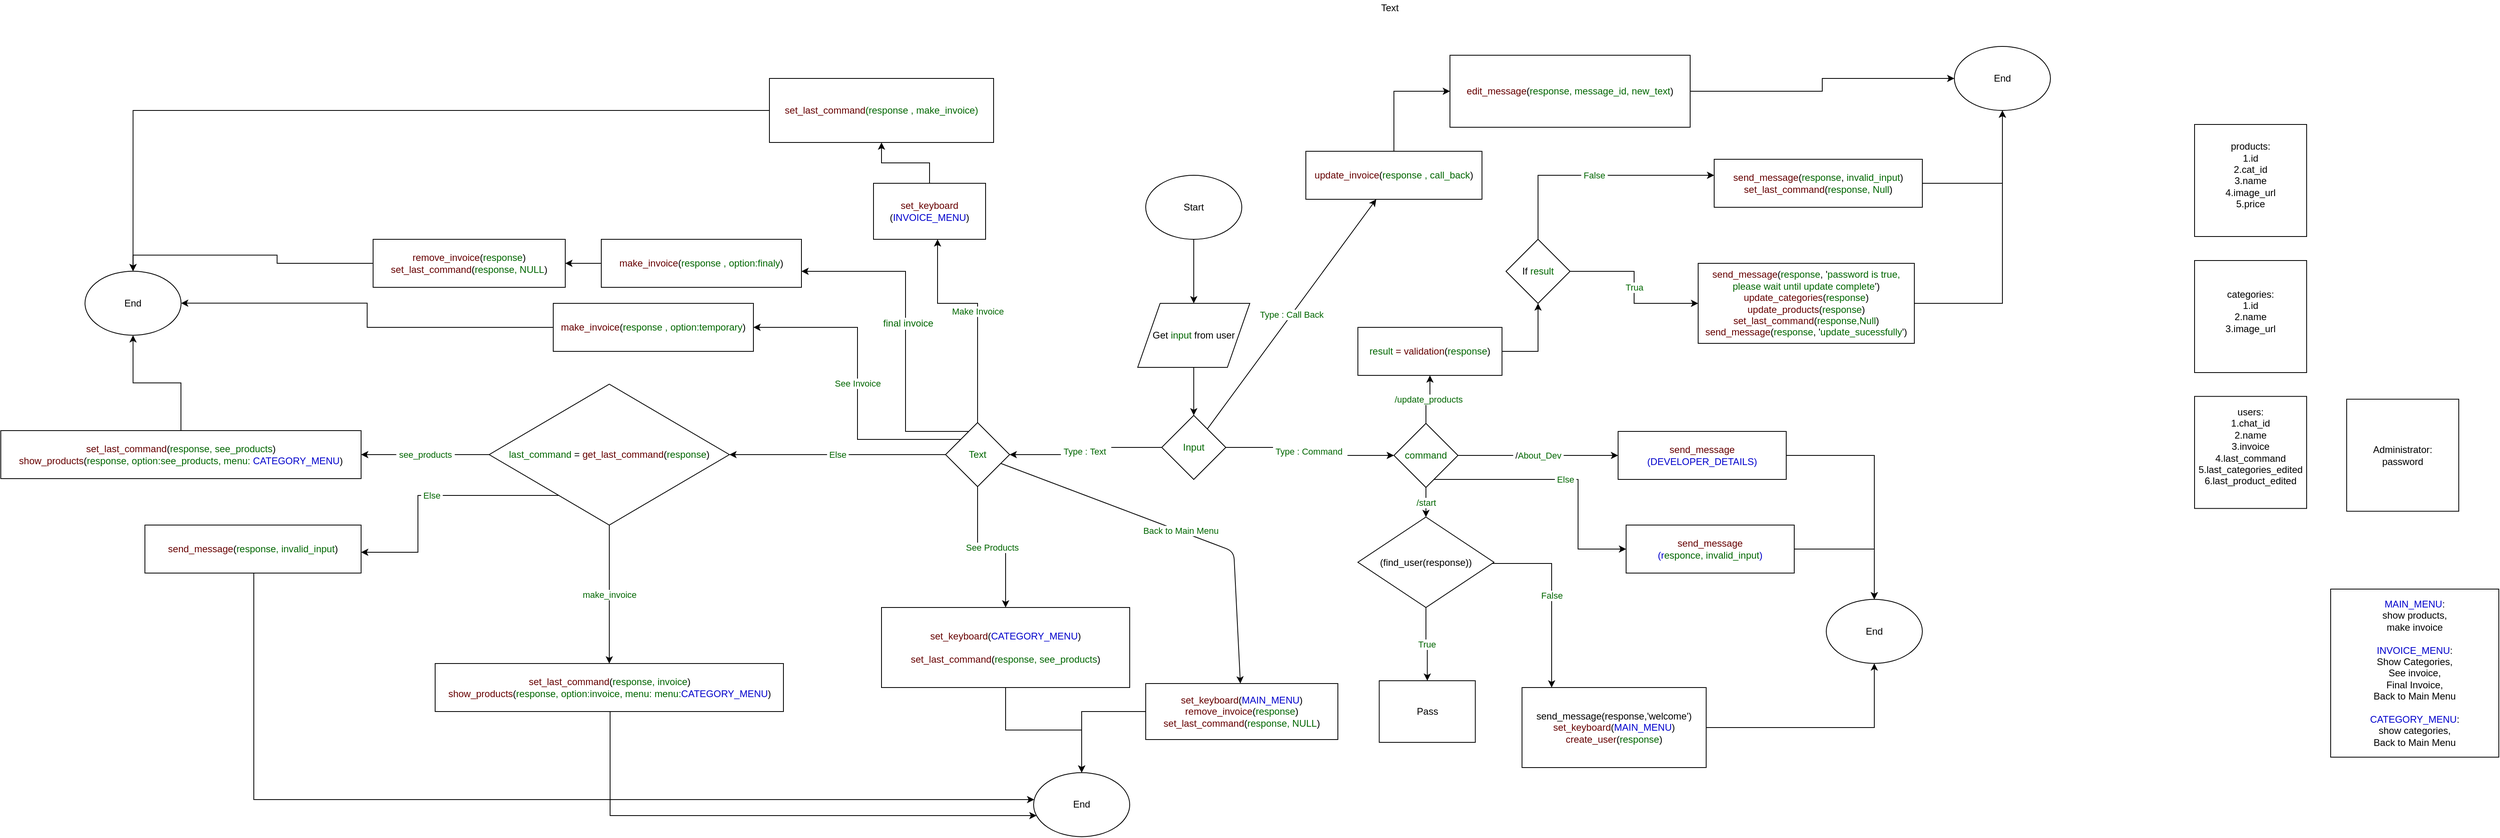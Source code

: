 <mxfile version="10.4.8" type="github"><diagram id="6a731a19-8d31-9384-78a2-239565b7b9f0" name="Page-1"><mxGraphModel dx="4026" dy="1572" grid="1" gridSize="10" guides="1" tooltips="1" connect="1" arrows="1" fold="1" page="1" pageScale="1" pageWidth="1169" pageHeight="827" background="#ffffff" math="0" shadow="0"><root><mxCell id="0"/><mxCell id="1" parent="0"/><mxCell id="oH4PkxtJo_DGUYvKG8xN-62" value="" style="edgeStyle=orthogonalEdgeStyle;rounded=0;orthogonalLoop=1;jettySize=auto;html=1;entryX=0.5;entryY=0;entryDx=0;entryDy=0;" parent="1" source="oH4PkxtJo_DGUYvKG8xN-56" target="oH4PkxtJo_DGUYvKG8xN-63" edge="1"><mxGeometry relative="1" as="geometry"><mxPoint x="120" y="170" as="targetPoint"/></mxGeometry></mxCell><mxCell id="oH4PkxtJo_DGUYvKG8xN-56" value="Start" style="ellipse;whiteSpace=wrap;html=1;" parent="1" vertex="1"><mxGeometry x="70" y="40" width="120" height="80" as="geometry"/></mxCell><mxCell id="oH4PkxtJo_DGUYvKG8xN-58" value="products:&lt;br&gt;1.id&lt;br&gt;2.cat_id&lt;br&gt;3.name&lt;br&gt;4.image_url&lt;br&gt;5.price&lt;br&gt;&lt;br&gt;" style="whiteSpace=wrap;html=1;aspect=fixed;" parent="1" vertex="1"><mxGeometry x="1380" y="-23.5" width="140" height="140" as="geometry"/></mxCell><mxCell id="oH4PkxtJo_DGUYvKG8xN-59" value="categories:&lt;br&gt;1.id&lt;br&gt;2.name&lt;br&gt;3.image_url&lt;br&gt;&lt;br&gt;" style="whiteSpace=wrap;html=1;aspect=fixed;" parent="1" vertex="1"><mxGeometry x="1380" y="146.5" width="140" height="140" as="geometry"/></mxCell><mxCell id="oH4PkxtJo_DGUYvKG8xN-60" value="users:&lt;br&gt;1.chat_id&lt;br&gt;2.name&lt;br&gt;3.invoice&lt;br&gt;4.last_command&lt;br&gt;5.last_categories_edited&lt;br&gt;6.last_product_edited&lt;br&gt;&lt;br&gt;" style="whiteSpace=wrap;html=1;aspect=fixed;" parent="1" vertex="1"><mxGeometry x="1380" y="316.265" width="140" height="140" as="geometry"/></mxCell><mxCell id="oH4PkxtJo_DGUYvKG8xN-66" value="" style="edgeStyle=orthogonalEdgeStyle;rounded=0;orthogonalLoop=1;jettySize=auto;html=1;" parent="1" source="oH4PkxtJo_DGUYvKG8xN-63" target="oH4PkxtJo_DGUYvKG8xN-64" edge="1"><mxGeometry relative="1" as="geometry"/></mxCell><mxCell id="oH4PkxtJo_DGUYvKG8xN-63" value="Get &lt;font color=&quot;#006600&quot;&gt;input&lt;/font&gt; from user" style="shape=parallelogram;perimeter=parallelogramPerimeter;whiteSpace=wrap;html=1;" parent="1" vertex="1"><mxGeometry x="60" y="200" width="140" height="80" as="geometry"/></mxCell><mxCell id="oH4PkxtJo_DGUYvKG8xN-67" value="&lt;font color=&quot;#006600&quot;&gt;&amp;nbsp;Type : Command&amp;nbsp;&amp;nbsp;&lt;/font&gt;" style="edgeStyle=orthogonalEdgeStyle;rounded=0;orthogonalLoop=1;jettySize=auto;html=1;" parent="1" source="oH4PkxtJo_DGUYvKG8xN-64" target="oH4PkxtJo_DGUYvKG8xN-76" edge="1"><mxGeometry relative="1" as="geometry"><mxPoint x="370" y="389.571" as="targetPoint"/></mxGeometry></mxCell><mxCell id="oH4PkxtJo_DGUYvKG8xN-71" value="&lt;font color=&quot;#006600&quot;&gt;&amp;nbsp;Type :&amp;nbsp;Text&amp;nbsp;&amp;nbsp;&lt;/font&gt;" style="edgeStyle=orthogonalEdgeStyle;rounded=0;orthogonalLoop=1;jettySize=auto;html=1;" parent="1" source="oH4PkxtJo_DGUYvKG8xN-64" target="oH4PkxtJo_DGUYvKG8xN-85" edge="1"><mxGeometry relative="1" as="geometry"><mxPoint x="10" y="380" as="targetPoint"/></mxGeometry></mxCell><mxCell id="oH4PkxtJo_DGUYvKG8xN-64" value="&lt;font color=&quot;#006600&quot;&gt;Input&lt;/font&gt;" style="rhombus;whiteSpace=wrap;html=1;" parent="1" vertex="1"><mxGeometry x="90" y="340" width="80" height="80" as="geometry"/></mxCell><mxCell id="oH4PkxtJo_DGUYvKG8xN-79" value="&lt;font color=&quot;#006600&quot;&gt;&amp;nbsp;/start&amp;nbsp;&lt;/font&gt;" style="edgeStyle=orthogonalEdgeStyle;rounded=0;orthogonalLoop=1;jettySize=auto;html=1;entryX=0.5;entryY=0;entryDx=0;entryDy=0;" parent="1" source="oH4PkxtJo_DGUYvKG8xN-76" target="bCrek6CM6kW2tsFo_yDu-50" edge="1"><mxGeometry relative="1" as="geometry"><mxPoint x="420" y="550" as="targetPoint"/></mxGeometry></mxCell><mxCell id="oH4PkxtJo_DGUYvKG8xN-83" value="&amp;nbsp;/&lt;font color=&quot;#006600&quot;&gt;About_Dev&lt;/font&gt;&amp;nbsp;" style="edgeStyle=orthogonalEdgeStyle;rounded=0;orthogonalLoop=1;jettySize=auto;html=1;strokeColor=#000000;" parent="1" source="oH4PkxtJo_DGUYvKG8xN-76" target="oH4PkxtJo_DGUYvKG8xN-84" edge="1"><mxGeometry relative="1" as="geometry"><mxPoint x="540" y="390.0" as="targetPoint"/></mxGeometry></mxCell><mxCell id="bCrek6CM6kW2tsFo_yDu-3" value="&lt;font color=&quot;#006600&quot;&gt;/update_products&lt;/font&gt;" style="edgeStyle=orthogonalEdgeStyle;rounded=0;orthogonalLoop=1;jettySize=auto;html=1;strokeColor=#000000;" edge="1" parent="1" source="oH4PkxtJo_DGUYvKG8xN-76" target="bCrek6CM6kW2tsFo_yDu-5"><mxGeometry relative="1" as="geometry"><mxPoint x="420" y="270" as="targetPoint"/></mxGeometry></mxCell><mxCell id="bCrek6CM6kW2tsFo_yDu-26" value="&amp;nbsp;&lt;font color=&quot;#006600&quot;&gt;Else&lt;/font&gt;&amp;nbsp;" style="edgeStyle=orthogonalEdgeStyle;rounded=0;orthogonalLoop=1;jettySize=auto;html=1;strokeColor=#000000;" edge="1" parent="1" source="oH4PkxtJo_DGUYvKG8xN-76" target="bCrek6CM6kW2tsFo_yDu-27"><mxGeometry relative="1" as="geometry"><mxPoint x="660" y="500" as="targetPoint"/><Array as="points"><mxPoint x="610" y="420"/><mxPoint x="610" y="507"/></Array></mxGeometry></mxCell><mxCell id="oH4PkxtJo_DGUYvKG8xN-76" value="&lt;font color=&quot;#006600&quot;&gt;command&lt;/font&gt;" style="rhombus;whiteSpace=wrap;html=1;" parent="1" vertex="1"><mxGeometry x="380" y="350" width="80" height="80" as="geometry"/></mxCell><mxCell id="bCrek6CM6kW2tsFo_yDu-43" style="edgeStyle=orthogonalEdgeStyle;rounded=0;orthogonalLoop=1;jettySize=auto;html=1;strokeColor=#000000;" edge="1" parent="1" source="bCrek6CM6kW2tsFo_yDu-53" target="bCrek6CM6kW2tsFo_yDu-42"><mxGeometry relative="1" as="geometry"><mxPoint x="790" y="709.667" as="sourcePoint"/></mxGeometry></mxCell><mxCell id="bCrek6CM6kW2tsFo_yDu-45" style="edgeStyle=orthogonalEdgeStyle;rounded=0;orthogonalLoop=1;jettySize=auto;html=1;strokeColor=#000000;" edge="1" parent="1" source="oH4PkxtJo_DGUYvKG8xN-84" target="bCrek6CM6kW2tsFo_yDu-42"><mxGeometry relative="1" as="geometry"/></mxCell><mxCell id="oH4PkxtJo_DGUYvKG8xN-84" value="&lt;font color=&quot;#660000&quot;&gt;send_message&lt;/font&gt;&lt;br&gt;&lt;font color=&quot;#0000cc&quot;&gt;(DEVELOPER_DETAILS)&lt;/font&gt;" style="rounded=0;whiteSpace=wrap;html=1;" parent="1" vertex="1"><mxGeometry x="660" y="360" width="210" height="60" as="geometry"/></mxCell><mxCell id="oH4PkxtJo_DGUYvKG8xN-87" value="&lt;font color=&quot;#006600&quot;&gt;&amp;nbsp;Make Invoice&amp;nbsp;&lt;/font&gt;" style="edgeStyle=orthogonalEdgeStyle;rounded=0;orthogonalLoop=1;jettySize=auto;html=1;" parent="1" source="oH4PkxtJo_DGUYvKG8xN-85" target="oH4PkxtJo_DGUYvKG8xN-123" edge="1"><mxGeometry relative="1" as="geometry"><mxPoint x="-190" y="140" as="targetPoint"/><Array as="points"><mxPoint x="-140" y="200"/><mxPoint x="-190" y="200"/></Array></mxGeometry></mxCell><mxCell id="oH4PkxtJo_DGUYvKG8xN-91" value="&lt;font color=&quot;#006600&quot;&gt;&amp;nbsp;See Products&amp;nbsp;&lt;/font&gt;" style="edgeStyle=orthogonalEdgeStyle;rounded=0;orthogonalLoop=1;jettySize=auto;html=1;" parent="1" source="oH4PkxtJo_DGUYvKG8xN-85" target="oH4PkxtJo_DGUYvKG8xN-104" edge="1"><mxGeometry relative="1" as="geometry"><mxPoint x="-80" y="510.0" as="targetPoint"/></mxGeometry></mxCell><mxCell id="oH4PkxtJo_DGUYvKG8xN-138" value="&lt;font color=&quot;#006600&quot;&gt;&amp;nbsp;See Invoice&amp;nbsp;&lt;/font&gt;" style="edgeStyle=orthogonalEdgeStyle;rounded=0;orthogonalLoop=1;jettySize=auto;html=1;" parent="1" source="oH4PkxtJo_DGUYvKG8xN-85" target="oH4PkxtJo_DGUYvKG8xN-139" edge="1"><mxGeometry relative="1" as="geometry"><mxPoint x="-390" y="240" as="targetPoint"/><Array as="points"><mxPoint x="-290" y="370"/><mxPoint x="-290" y="230"/></Array></mxGeometry></mxCell><mxCell id="oH4PkxtJo_DGUYvKG8xN-140" style="edgeStyle=orthogonalEdgeStyle;rounded=0;orthogonalLoop=1;jettySize=auto;html=1;" parent="1" source="oH4PkxtJo_DGUYvKG8xN-85" target="oH4PkxtJo_DGUYvKG8xN-141" edge="1"><mxGeometry relative="1" as="geometry"><mxPoint x="-540" y="150" as="targetPoint"/><Array as="points"><mxPoint x="-230" y="360"/><mxPoint x="-230" y="160"/></Array></mxGeometry></mxCell><mxCell id="oH4PkxtJo_DGUYvKG8xN-144" value="&lt;font color=&quot;#006600&quot;&gt;&amp;nbsp;final invoice&amp;nbsp;&lt;/font&gt;" style="text;html=1;resizable=0;points=[];align=center;verticalAlign=middle;labelBackgroundColor=#ffffff;" parent="oH4PkxtJo_DGUYvKG8xN-140" vertex="1" connectable="0"><mxGeometry x="0.047" y="-3" relative="1" as="geometry"><mxPoint as="offset"/></mxGeometry></mxCell><mxCell id="oH4PkxtJo_DGUYvKG8xN-85" value="&lt;font color=&quot;#006600&quot;&gt;Text&lt;/font&gt;" style="rhombus;whiteSpace=wrap;html=1;" parent="1" vertex="1"><mxGeometry x="-180" y="349" width="80" height="80" as="geometry"/></mxCell><mxCell id="oH4PkxtJo_DGUYvKG8xN-93" value="Administrator:&lt;br&gt;password&lt;br&gt;" style="whiteSpace=wrap;html=1;aspect=fixed;" parent="1" vertex="1"><mxGeometry x="1570" y="319.765" width="140" height="140" as="geometry"/></mxCell><mxCell id="bCrek6CM6kW2tsFo_yDu-33" value="" style="edgeStyle=orthogonalEdgeStyle;rounded=0;orthogonalLoop=1;jettySize=auto;html=1;strokeColor=#000000;entryX=0.5;entryY=0;entryDx=0;entryDy=0;" edge="1" parent="1" source="oH4PkxtJo_DGUYvKG8xN-104" target="bCrek6CM6kW2tsFo_yDu-30"><mxGeometry relative="1" as="geometry"><mxPoint x="-105" y="760" as="targetPoint"/></mxGeometry></mxCell><mxCell id="oH4PkxtJo_DGUYvKG8xN-104" value="&lt;font color=&quot;#660000&quot;&gt;set_keyboard&lt;/font&gt;(&lt;font color=&quot;#0000cc&quot;&gt;CATEGORY_MENU&lt;/font&gt;)&lt;br&gt;&lt;br&gt;&lt;font color=&quot;#660000&quot;&gt;set_last_command&lt;/font&gt;(&lt;font color=&quot;#006600&quot;&gt;response, see_products&lt;/font&gt;)&lt;br&gt;" style="rounded=0;whiteSpace=wrap;html=1;" parent="1" vertex="1"><mxGeometry x="-260" y="580" width="310" height="100" as="geometry"/></mxCell><mxCell id="oH4PkxtJo_DGUYvKG8xN-109" value="&lt;font color=&quot;#006600&quot;&gt;&amp;nbsp;Else&amp;nbsp;&lt;/font&gt;&lt;br&gt;" style="endArrow=classic;html=1;entryX=1;entryY=0.5;entryDx=0;entryDy=0;" parent="1" source="oH4PkxtJo_DGUYvKG8xN-85" target="oH4PkxtJo_DGUYvKG8xN-110" edge="1"><mxGeometry width="50" height="50" relative="1" as="geometry"><mxPoint x="-180" y="490" as="sourcePoint"/><mxPoint x="-240" y="500" as="targetPoint"/></mxGeometry></mxCell><mxCell id="oH4PkxtJo_DGUYvKG8xN-127" value="&lt;font color=&quot;#006600&quot;&gt;&amp;nbsp;make_invoice&amp;nbsp;&lt;/font&gt;" style="edgeStyle=orthogonalEdgeStyle;rounded=0;orthogonalLoop=1;jettySize=auto;html=1;" parent="1" source="oH4PkxtJo_DGUYvKG8xN-110" target="bCrek6CM6kW2tsFo_yDu-24" edge="1"><mxGeometry relative="1" as="geometry"><mxPoint x="-599.412" y="610" as="targetPoint"/></mxGeometry></mxCell><mxCell id="bCrek6CM6kW2tsFo_yDu-19" value="&lt;font color=&quot;#006600&quot;&gt;&amp;nbsp;&lt;span&gt;see_products&amp;nbsp;&lt;/span&gt;&lt;/font&gt;" style="edgeStyle=orthogonalEdgeStyle;rounded=0;orthogonalLoop=1;jettySize=auto;html=1;strokeColor=#000000;" edge="1" parent="1" source="oH4PkxtJo_DGUYvKG8xN-110" target="bCrek6CM6kW2tsFo_yDu-20"><mxGeometry relative="1" as="geometry"><mxPoint x="-830" y="389" as="targetPoint"/></mxGeometry></mxCell><mxCell id="bCrek6CM6kW2tsFo_yDu-28" value="&lt;font color=&quot;#006600&quot;&gt;&amp;nbsp;Else&amp;nbsp;&lt;/font&gt;" style="edgeStyle=orthogonalEdgeStyle;rounded=0;orthogonalLoop=1;jettySize=auto;html=1;strokeColor=#000000;" edge="1" parent="1" source="oH4PkxtJo_DGUYvKG8xN-110" target="bCrek6CM6kW2tsFo_yDu-29"><mxGeometry relative="1" as="geometry"><mxPoint x="-910" y="511" as="targetPoint"/><Array as="points"><mxPoint x="-839" y="440"/><mxPoint x="-839" y="511"/></Array></mxGeometry></mxCell><mxCell id="oH4PkxtJo_DGUYvKG8xN-110" value="&lt;font color=&quot;#006600&quot;&gt;last_command&lt;/font&gt; = &lt;font color=&quot;#660000&quot;&gt;get_last_command&lt;/font&gt;(&lt;font color=&quot;#006600&quot;&gt;response&lt;/font&gt;)" style="rhombus;whiteSpace=wrap;html=1;" parent="1" vertex="1"><mxGeometry x="-750" y="301" width="300" height="176" as="geometry"/></mxCell><mxCell id="oH4PkxtJo_DGUYvKG8xN-121" value="&lt;font color=&quot;#006600&quot;&gt;&amp;nbsp;Back to Main Menu&lt;/font&gt;" style="endArrow=classic;html=1;" parent="1" source="oH4PkxtJo_DGUYvKG8xN-85" target="oH4PkxtJo_DGUYvKG8xN-122" edge="1"><mxGeometry width="50" height="50" relative="1" as="geometry"><mxPoint x="70" y="540" as="sourcePoint"/><mxPoint x="70" y="500" as="targetPoint"/><Array as="points"><mxPoint x="180" y="510"/></Array></mxGeometry></mxCell><mxCell id="bCrek6CM6kW2tsFo_yDu-31" style="edgeStyle=orthogonalEdgeStyle;rounded=0;orthogonalLoop=1;jettySize=auto;html=1;strokeColor=#000000;" edge="1" parent="1" source="oH4PkxtJo_DGUYvKG8xN-122" target="bCrek6CM6kW2tsFo_yDu-30"><mxGeometry relative="1" as="geometry"/></mxCell><mxCell id="oH4PkxtJo_DGUYvKG8xN-122" value="&lt;font color=&quot;#660000&quot;&gt;set_keyboard&lt;/font&gt;(&lt;font color=&quot;#0000cc&quot;&gt;MAIN_MENU&lt;/font&gt;)&lt;br&gt;&lt;font color=&quot;#660000&quot;&gt;remove_invoice&lt;/font&gt;(&lt;font color=&quot;#006600&quot;&gt;response&lt;/font&gt;)&lt;br&gt;&lt;font color=&quot;#660000&quot;&gt;set_last_command&lt;/font&gt;(&lt;font color=&quot;#006600&quot;&gt;response, NULL&lt;/font&gt;)&lt;br&gt;" style="rounded=0;whiteSpace=wrap;html=1;" parent="1" vertex="1"><mxGeometry x="70" y="675" width="240" height="70" as="geometry"/></mxCell><mxCell id="oH4PkxtJo_DGUYvKG8xN-125" style="edgeStyle=orthogonalEdgeStyle;rounded=0;orthogonalLoop=1;jettySize=auto;html=1;" parent="1" source="oH4PkxtJo_DGUYvKG8xN-123" target="oH4PkxtJo_DGUYvKG8xN-124" edge="1"><mxGeometry relative="1" as="geometry"/></mxCell><mxCell id="oH4PkxtJo_DGUYvKG8xN-123" value="&lt;font color=&quot;#660000&quot;&gt;set_keyboard&lt;/font&gt;&lt;br&gt;(&lt;font color=&quot;#0000cc&quot;&gt;INVOICE_MENU&lt;/font&gt;)" style="rounded=0;whiteSpace=wrap;html=1;" parent="1" vertex="1"><mxGeometry x="-270" y="50" width="140" height="70" as="geometry"/></mxCell><mxCell id="bCrek6CM6kW2tsFo_yDu-41" style="edgeStyle=orthogonalEdgeStyle;rounded=0;orthogonalLoop=1;jettySize=auto;html=1;strokeColor=#000000;" edge="1" parent="1" source="oH4PkxtJo_DGUYvKG8xN-124" target="bCrek6CM6kW2tsFo_yDu-37"><mxGeometry relative="1" as="geometry"/></mxCell><mxCell id="oH4PkxtJo_DGUYvKG8xN-124" value="&lt;font color=&quot;#660000&quot;&gt;set_last_command&lt;/font&gt;&lt;font color=&quot;#006600&quot;&gt;(response , make_invoice)&lt;br&gt;&lt;/font&gt;" style="rounded=0;whiteSpace=wrap;html=1;" parent="1" vertex="1"><mxGeometry x="-400" y="-81" width="280" height="80" as="geometry"/></mxCell><mxCell id="oH4PkxtJo_DGUYvKG8xN-130" value="&lt;font color=&quot;#006600&quot;&gt;&amp;nbsp;Type : Call Back&amp;nbsp;&lt;/font&gt;" style="endArrow=classic;html=1;" parent="1" source="oH4PkxtJo_DGUYvKG8xN-64" target="oH4PkxtJo_DGUYvKG8xN-135" edge="1"><mxGeometry width="50" height="50" relative="1" as="geometry"><mxPoint x="270" y="320" as="sourcePoint"/><mxPoint x="426.82" y="113.292" as="targetPoint"/></mxGeometry></mxCell><mxCell id="bCrek6CM6kW2tsFo_yDu-7" style="edgeStyle=orthogonalEdgeStyle;rounded=0;orthogonalLoop=1;jettySize=auto;html=1;entryX=0;entryY=0.5;entryDx=0;entryDy=0;strokeColor=#000000;" edge="1" parent="1" source="oH4PkxtJo_DGUYvKG8xN-135" target="oH4PkxtJo_DGUYvKG8xN-136"><mxGeometry relative="1" as="geometry"/></mxCell><mxCell id="oH4PkxtJo_DGUYvKG8xN-135" value="&lt;font color=&quot;#660000&quot;&gt;update_invoice&lt;/font&gt;(&lt;font color=&quot;#006600&quot;&gt;response , call_back&lt;/font&gt;)" style="rounded=0;whiteSpace=wrap;html=1;" parent="1" vertex="1"><mxGeometry x="270" y="10" width="220" height="60" as="geometry"/></mxCell><mxCell id="bCrek6CM6kW2tsFo_yDu-49" style="edgeStyle=orthogonalEdgeStyle;rounded=0;orthogonalLoop=1;jettySize=auto;html=1;strokeColor=#000000;" edge="1" parent="1" source="oH4PkxtJo_DGUYvKG8xN-136" target="bCrek6CM6kW2tsFo_yDu-46"><mxGeometry relative="1" as="geometry"/></mxCell><mxCell id="oH4PkxtJo_DGUYvKG8xN-136" value="&lt;font color=&quot;#660000&quot;&gt;edit_message&lt;/font&gt;(&lt;font color=&quot;#006600&quot;&gt;response, message_id, new_text&lt;/font&gt;)" style="rounded=0;whiteSpace=wrap;html=1;" parent="1" vertex="1"><mxGeometry x="450" y="-110" width="300" height="90" as="geometry"/></mxCell><mxCell id="bCrek6CM6kW2tsFo_yDu-39" style="edgeStyle=orthogonalEdgeStyle;rounded=0;orthogonalLoop=1;jettySize=auto;html=1;strokeColor=#000000;" edge="1" parent="1" source="oH4PkxtJo_DGUYvKG8xN-139" target="bCrek6CM6kW2tsFo_yDu-37"><mxGeometry relative="1" as="geometry"/></mxCell><mxCell id="oH4PkxtJo_DGUYvKG8xN-139" value="&lt;font color=&quot;#660000&quot;&gt;make_invoice&lt;/font&gt;(&lt;font color=&quot;#006600&quot;&gt;response , option:temporary&lt;/font&gt;)" style="rounded=0;whiteSpace=wrap;html=1;" parent="1" vertex="1"><mxGeometry x="-670" y="200" width="250" height="60" as="geometry"/></mxCell><mxCell id="oH4PkxtJo_DGUYvKG8xN-143" value="" style="edgeStyle=orthogonalEdgeStyle;rounded=0;orthogonalLoop=1;jettySize=auto;html=1;" parent="1" source="oH4PkxtJo_DGUYvKG8xN-141" target="oH4PkxtJo_DGUYvKG8xN-142" edge="1"><mxGeometry relative="1" as="geometry"><Array as="points"><mxPoint x="-640" y="150"/><mxPoint x="-640" y="150"/></Array></mxGeometry></mxCell><mxCell id="oH4PkxtJo_DGUYvKG8xN-141" value="&lt;font color=&quot;#660000&quot;&gt;make_invoice&lt;/font&gt;(&lt;font color=&quot;#006600&quot;&gt;response , option:finaly&lt;/font&gt;)" style="rounded=0;whiteSpace=wrap;html=1;" parent="1" vertex="1"><mxGeometry x="-610" y="120" width="250" height="60" as="geometry"/></mxCell><mxCell id="bCrek6CM6kW2tsFo_yDu-40" style="edgeStyle=orthogonalEdgeStyle;rounded=0;orthogonalLoop=1;jettySize=auto;html=1;entryX=0.5;entryY=0;entryDx=0;entryDy=0;strokeColor=#000000;" edge="1" parent="1" source="oH4PkxtJo_DGUYvKG8xN-142" target="bCrek6CM6kW2tsFo_yDu-37"><mxGeometry relative="1" as="geometry"/></mxCell><mxCell id="oH4PkxtJo_DGUYvKG8xN-142" value="&lt;font color=&quot;#660000&quot;&gt;remove_invoice&lt;/font&gt;(&lt;font color=&quot;#006600&quot;&gt;response&lt;/font&gt;)&lt;br&gt;&lt;font color=&quot;#660000&quot;&gt;set_last_command&lt;/font&gt;(&lt;font color=&quot;#006600&quot;&gt;response, NULL&lt;/font&gt;)&lt;br&gt;" style="rounded=0;whiteSpace=wrap;html=1;" parent="1" vertex="1"><mxGeometry x="-895" y="120" width="240" height="60" as="geometry"/></mxCell><mxCell id="bCrek6CM6kW2tsFo_yDu-1" value="&lt;font color=&quot;#0000cc&quot;&gt;MAIN_MENU&lt;/font&gt;:&lt;br&gt;show products,&lt;br&gt;make invoice&lt;br&gt;&lt;br&gt;&lt;font color=&quot;#0000cc&quot;&gt;INVOICE_MENU&lt;/font&gt;:&lt;br&gt;Show Categories,&lt;br&gt;See invoice,&lt;br&gt;Final Invoice,&lt;br&gt;Back to Main Menu&lt;br&gt;&lt;br&gt;&lt;font color=&quot;#0000cc&quot;&gt;CATEGORY_MENU&lt;/font&gt;:&lt;br&gt;show categories,&lt;br&gt;Back to Main Menu&lt;br&gt;" style="whiteSpace=wrap;html=1;aspect=fixed;" vertex="1" parent="1"><mxGeometry x="1550" y="557" width="210" height="210" as="geometry"/></mxCell><mxCell id="bCrek6CM6kW2tsFo_yDu-9" style="edgeStyle=orthogonalEdgeStyle;rounded=0;orthogonalLoop=1;jettySize=auto;html=1;strokeColor=#000000;" edge="1" parent="1" source="bCrek6CM6kW2tsFo_yDu-5" target="bCrek6CM6kW2tsFo_yDu-8"><mxGeometry relative="1" as="geometry"/></mxCell><mxCell id="bCrek6CM6kW2tsFo_yDu-5" value="&lt;font color=&quot;#006600&quot;&gt;result&lt;/font&gt;&lt;font color=&quot;#660000&quot;&gt; = validation&lt;/font&gt;(&lt;font color=&quot;#006600&quot;&gt;response&lt;/font&gt;)&lt;br&gt;" style="rounded=0;whiteSpace=wrap;html=1;" vertex="1" parent="1"><mxGeometry x="335" y="230" width="180" height="60" as="geometry"/></mxCell><mxCell id="bCrek6CM6kW2tsFo_yDu-11" value="&lt;font color=&quot;#006600&quot;&gt;&amp;nbsp;Trua&amp;nbsp;&lt;/font&gt;" style="edgeStyle=orthogonalEdgeStyle;rounded=0;orthogonalLoop=1;jettySize=auto;html=1;strokeColor=#000000;" edge="1" parent="1" source="bCrek6CM6kW2tsFo_yDu-8" target="bCrek6CM6kW2tsFo_yDu-15"><mxGeometry relative="1" as="geometry"><mxPoint x="740" y="200" as="targetPoint"/><Array as="points"/></mxGeometry></mxCell><mxCell id="bCrek6CM6kW2tsFo_yDu-13" value="&lt;font color=&quot;#006600&quot;&gt;&amp;nbsp;False&amp;nbsp;&lt;/font&gt;" style="edgeStyle=orthogonalEdgeStyle;rounded=0;orthogonalLoop=1;jettySize=auto;html=1;strokeColor=#000000;" edge="1" parent="1" source="bCrek6CM6kW2tsFo_yDu-8" target="bCrek6CM6kW2tsFo_yDu-14"><mxGeometry relative="1" as="geometry"><mxPoint x="760" y="40" as="targetPoint"/><Array as="points"><mxPoint x="560" y="40"/></Array></mxGeometry></mxCell><mxCell id="bCrek6CM6kW2tsFo_yDu-8" value="If &lt;font color=&quot;#006600&quot;&gt;result&lt;/font&gt;" style="rhombus;whiteSpace=wrap;html=1;" vertex="1" parent="1"><mxGeometry x="520" y="120" width="80" height="80" as="geometry"/></mxCell><mxCell id="bCrek6CM6kW2tsFo_yDu-48" style="edgeStyle=orthogonalEdgeStyle;rounded=0;orthogonalLoop=1;jettySize=auto;html=1;strokeColor=#000000;" edge="1" parent="1" source="bCrek6CM6kW2tsFo_yDu-14" target="bCrek6CM6kW2tsFo_yDu-46"><mxGeometry relative="1" as="geometry"/></mxCell><mxCell id="bCrek6CM6kW2tsFo_yDu-14" value="&lt;font color=&quot;#660000&quot;&gt;send_message&lt;/font&gt;(&lt;font color=&quot;#006600&quot;&gt;response&lt;/font&gt;, &lt;font color=&quot;#006600&quot;&gt;invalid_input&lt;/font&gt;)&lt;br&gt;&lt;font color=&quot;#660000&quot;&gt;set_last_command&lt;/font&gt;(&lt;font color=&quot;#006600&quot;&gt;response, Null&lt;/font&gt;)&lt;br&gt;" style="rounded=0;whiteSpace=wrap;html=1;" vertex="1" parent="1"><mxGeometry x="780" y="20" width="260" height="60" as="geometry"/></mxCell><mxCell id="bCrek6CM6kW2tsFo_yDu-47" style="edgeStyle=orthogonalEdgeStyle;rounded=0;orthogonalLoop=1;jettySize=auto;html=1;strokeColor=#000000;" edge="1" parent="1" source="bCrek6CM6kW2tsFo_yDu-15" target="bCrek6CM6kW2tsFo_yDu-46"><mxGeometry relative="1" as="geometry"/></mxCell><mxCell id="bCrek6CM6kW2tsFo_yDu-15" value="&lt;font color=&quot;#660000&quot;&gt;send_message&lt;/font&gt;(&lt;font color=&quot;#006600&quot;&gt;response&lt;/font&gt;, '&lt;font color=&quot;#006600&quot;&gt;password is true, please wait until update complete&lt;/font&gt;')&lt;br&gt;&lt;font color=&quot;#660000&quot;&gt;update_categories&lt;/font&gt;(&lt;font color=&quot;#006600&quot;&gt;response&lt;/font&gt;)&lt;br&gt;&lt;font color=&quot;#660000&quot;&gt;update_products&lt;/font&gt;(&lt;font color=&quot;#006600&quot;&gt;response&lt;/font&gt;)&lt;br&gt;&lt;font color=&quot;#660000&quot;&gt;set_last_command&lt;/font&gt;(&lt;font color=&quot;#006600&quot;&gt;response,Null&lt;/font&gt;)&lt;br&gt;&lt;font color=&quot;#660000&quot;&gt;send_message&lt;/font&gt;(&lt;font color=&quot;#006600&quot;&gt;response&lt;/font&gt;, '&lt;font color=&quot;#006600&quot;&gt;update_sucessfully&lt;/font&gt;')&lt;br&gt;" style="rounded=0;whiteSpace=wrap;html=1;" vertex="1" parent="1"><mxGeometry x="760" y="150" width="270" height="100" as="geometry"/></mxCell><mxCell id="bCrek6CM6kW2tsFo_yDu-38" style="edgeStyle=orthogonalEdgeStyle;rounded=0;orthogonalLoop=1;jettySize=auto;html=1;strokeColor=#000000;" edge="1" parent="1" source="bCrek6CM6kW2tsFo_yDu-20" target="bCrek6CM6kW2tsFo_yDu-37"><mxGeometry relative="1" as="geometry"/></mxCell><mxCell id="bCrek6CM6kW2tsFo_yDu-20" value="&lt;font color=&quot;#660000&quot;&gt;set_last_command&lt;/font&gt;(&lt;font color=&quot;#006600&quot;&gt;response, see_products&lt;/font&gt;)&lt;br&gt;&lt;font color=&quot;#660000&quot;&gt;show_products&lt;/font&gt;(&lt;font color=&quot;#006600&quot;&gt;response, option:see_products, menu: &lt;/font&gt;&lt;font color=&quot;#0000cc&quot;&gt;CATEGORY_MENU&lt;/font&gt;)" style="rounded=0;whiteSpace=wrap;html=1;" vertex="1" parent="1"><mxGeometry x="-1360" y="359" width="450" height="60" as="geometry"/></mxCell><mxCell id="bCrek6CM6kW2tsFo_yDu-34" style="edgeStyle=orthogonalEdgeStyle;rounded=0;orthogonalLoop=1;jettySize=auto;html=1;strokeColor=#000000;" edge="1" parent="1" source="bCrek6CM6kW2tsFo_yDu-24" target="bCrek6CM6kW2tsFo_yDu-30"><mxGeometry relative="1" as="geometry"><Array as="points"><mxPoint x="-599" y="840"/></Array></mxGeometry></mxCell><mxCell id="bCrek6CM6kW2tsFo_yDu-24" value="&lt;font color=&quot;#660000&quot;&gt;set_last_command&lt;/font&gt;(&lt;font color=&quot;#006600&quot;&gt;response, invoice&lt;/font&gt;)&lt;font color=&quot;#660000&quot;&gt;&lt;br&gt;show_products&lt;/font&gt;(&lt;font color=&quot;#006600&quot;&gt;response, option:invoice, menu:&amp;nbsp;&lt;/font&gt;&lt;font color=&quot;#006600&quot;&gt;menu:&lt;/font&gt;&lt;font color=&quot;#0000cc&quot;&gt;CATEGORY_MENU&lt;/font&gt;)" style="rounded=0;whiteSpace=wrap;html=1;" vertex="1" parent="1"><mxGeometry x="-817.5" y="650" width="435" height="60" as="geometry"/></mxCell><mxCell id="bCrek6CM6kW2tsFo_yDu-44" style="edgeStyle=orthogonalEdgeStyle;rounded=0;orthogonalLoop=1;jettySize=auto;html=1;strokeColor=#000000;" edge="1" parent="1" source="bCrek6CM6kW2tsFo_yDu-27" target="bCrek6CM6kW2tsFo_yDu-42"><mxGeometry relative="1" as="geometry"/></mxCell><mxCell id="bCrek6CM6kW2tsFo_yDu-27" value="&lt;font color=&quot;#660000&quot;&gt;send_message&lt;/font&gt;&lt;br&gt;&lt;font color=&quot;#0000cc&quot;&gt;(r&lt;/font&gt;&lt;font color=&quot;#006600&quot;&gt;esponce,&lt;/font&gt;&lt;font color=&quot;#0000cc&quot;&gt;&amp;nbsp;&lt;/font&gt;&lt;font color=&quot;#006600&quot;&gt;invalid_input&lt;/font&gt;&lt;font color=&quot;#0000cc&quot;&gt;)&lt;/font&gt;" style="rounded=0;whiteSpace=wrap;html=1;" vertex="1" parent="1"><mxGeometry x="670" y="477" width="210" height="60" as="geometry"/></mxCell><mxCell id="bCrek6CM6kW2tsFo_yDu-36" style="edgeStyle=orthogonalEdgeStyle;rounded=0;orthogonalLoop=1;jettySize=auto;html=1;strokeColor=#000000;" edge="1" parent="1" source="bCrek6CM6kW2tsFo_yDu-29" target="bCrek6CM6kW2tsFo_yDu-30"><mxGeometry relative="1" as="geometry"><Array as="points"><mxPoint x="-1044" y="820"/></Array></mxGeometry></mxCell><mxCell id="bCrek6CM6kW2tsFo_yDu-29" value="&lt;font color=&quot;#660000&quot;&gt;send_message&lt;/font&gt;(&lt;font color=&quot;#006600&quot;&gt;response, invalid_input&lt;/font&gt;)" style="rounded=0;whiteSpace=wrap;html=1;" vertex="1" parent="1"><mxGeometry x="-1180" y="477" width="270" height="60" as="geometry"/></mxCell><mxCell id="bCrek6CM6kW2tsFo_yDu-30" value="End" style="ellipse;whiteSpace=wrap;html=1;" vertex="1" parent="1"><mxGeometry x="-70" y="786.333" width="120" height="80" as="geometry"/></mxCell><mxCell id="bCrek6CM6kW2tsFo_yDu-37" value="End" style="ellipse;whiteSpace=wrap;html=1;" vertex="1" parent="1"><mxGeometry x="-1254.833" y="159.833" width="120" height="80" as="geometry"/></mxCell><mxCell id="bCrek6CM6kW2tsFo_yDu-42" value="End" style="ellipse;whiteSpace=wrap;html=1;" vertex="1" parent="1"><mxGeometry x="920" y="569.833" width="120" height="80" as="geometry"/></mxCell><mxCell id="bCrek6CM6kW2tsFo_yDu-46" value="End" style="ellipse;whiteSpace=wrap;html=1;" vertex="1" parent="1"><mxGeometry x="1080" y="-121" width="120" height="80" as="geometry"/></mxCell><mxCell id="bCrek6CM6kW2tsFo_yDu-52" value="&lt;font color=&quot;#006600&quot;&gt;&amp;nbsp;False&amp;nbsp;&lt;/font&gt;" style="edgeStyle=orthogonalEdgeStyle;rounded=0;orthogonalLoop=1;jettySize=auto;html=1;strokeColor=#000000;" edge="1" parent="1" source="bCrek6CM6kW2tsFo_yDu-50" target="bCrek6CM6kW2tsFo_yDu-53"><mxGeometry relative="1" as="geometry"><mxPoint x="577" y="670" as="targetPoint"/><Array as="points"><mxPoint x="577" y="525"/></Array></mxGeometry></mxCell><mxCell id="bCrek6CM6kW2tsFo_yDu-55" value="&lt;font color=&quot;#006600&quot;&gt;&amp;nbsp;True&amp;nbsp;&lt;/font&gt;" style="edgeStyle=orthogonalEdgeStyle;rounded=0;orthogonalLoop=1;jettySize=auto;html=1;strokeColor=#000000;" edge="1" parent="1" source="bCrek6CM6kW2tsFo_yDu-50" target="bCrek6CM6kW2tsFo_yDu-56"><mxGeometry relative="1" as="geometry"><mxPoint x="420.0" y="660" as="targetPoint"/></mxGeometry></mxCell><mxCell id="bCrek6CM6kW2tsFo_yDu-50" value="(find_user(response))" style="rhombus;whiteSpace=wrap;html=1;" vertex="1" parent="1"><mxGeometry x="335" y="467" width="170" height="113" as="geometry"/></mxCell><mxCell id="bCrek6CM6kW2tsFo_yDu-53" value="&lt;span&gt;send_message(response,'welcome')&lt;/span&gt;&lt;br&gt;&lt;font color=&quot;#660000&quot;&gt;set_keyboard&lt;/font&gt;&lt;span&gt;(&lt;/span&gt;&lt;font color=&quot;#0000cc&quot;&gt;MAIN_MENU&lt;/font&gt;&lt;span&gt;)&lt;/span&gt;&lt;br&gt;&lt;font color=&quot;#660000&quot;&gt;create_user&lt;/font&gt;&lt;span&gt;(&lt;/span&gt;&lt;font color=&quot;#006600&quot;&gt;response&lt;/font&gt;&lt;span&gt;)&lt;/span&gt;" style="rounded=0;whiteSpace=wrap;html=1;" vertex="1" parent="1"><mxGeometry x="540" y="680" width="230" height="100" as="geometry"/></mxCell><mxCell id="bCrek6CM6kW2tsFo_yDu-56" value="Pass" style="rounded=0;whiteSpace=wrap;html=1;" vertex="1" parent="1"><mxGeometry x="361.667" y="671.5" width="120" height="77" as="geometry"/></mxCell><mxCell id="bCrek6CM6kW2tsFo_yDu-59" value="Text" style="text;html=1;resizable=0;points=[];autosize=1;align=left;verticalAlign=top;spacingTop=-4;" vertex="1" parent="1"><mxGeometry x="362" y="-179" width="40" height="20" as="geometry"/></mxCell></root></mxGraphModel></diagram></mxfile>